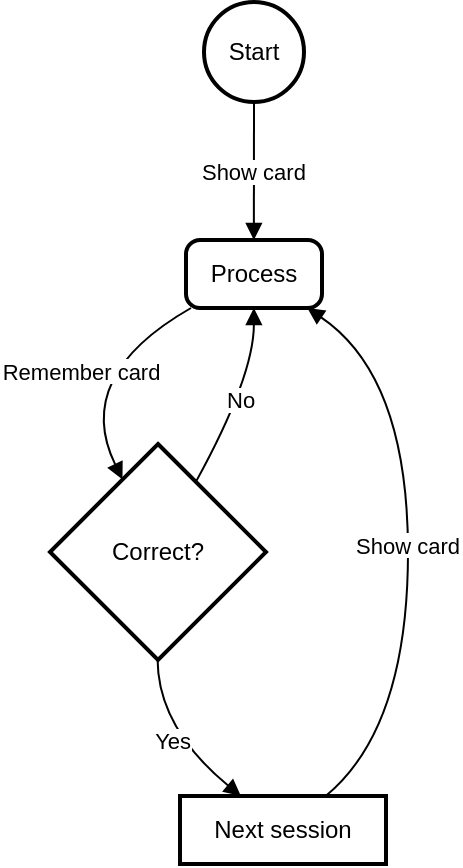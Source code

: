 <mxfile version="24.4.8" type="github">
  <diagram name="Page-1" id="W0ebIkmnYohVt28adHTI">
    <mxGraphModel>
      <root>
        <mxCell id="0" />
        <mxCell id="1" parent="0" />
        <mxCell id="2" value="Start" style="ellipse;aspect=fixed;strokeWidth=2;whiteSpace=wrap;" vertex="1" parent="1">
          <mxGeometry x="123" width="50" height="50" as="geometry" />
        </mxCell>
        <mxCell id="3" value="Process" style="rounded=1;absoluteArcSize=1;arcSize=14;whiteSpace=wrap;strokeWidth=2;" vertex="1" parent="1">
          <mxGeometry x="114" y="119" width="68" height="34" as="geometry" />
        </mxCell>
        <mxCell id="4" value="Correct?" style="rhombus;strokeWidth=2;whiteSpace=wrap;" vertex="1" parent="1">
          <mxGeometry x="46" y="221" width="108" height="108" as="geometry" />
        </mxCell>
        <mxCell id="5" value="Next session" style="whiteSpace=wrap;strokeWidth=2;" vertex="1" parent="1">
          <mxGeometry x="111" y="397" width="103" height="34" as="geometry" />
        </mxCell>
        <mxCell id="6" value="Show card" style="curved=1;startArrow=none;endArrow=block;exitX=0.498;exitY=1.0;entryX=0.499;entryY=-0.011;" edge="1" parent="1" source="2" target="3">
          <mxGeometry relative="1" as="geometry">
            <Array as="points" />
          </mxGeometry>
        </mxCell>
        <mxCell id="7" value="Remember card" style="curved=1;startArrow=none;endArrow=block;exitX=0.058;exitY=0.977;entryX=0.254;entryY=-0.002;" edge="1" parent="1" source="3" target="4">
          <mxGeometry relative="1" as="geometry">
            <Array as="points">
              <mxPoint x="57" y="187" />
            </Array>
          </mxGeometry>
        </mxCell>
        <mxCell id="8" value="Yes" style="curved=1;startArrow=none;endArrow=block;exitX=0.498;exitY=0.999;entryX=0.301;entryY=0.013;" edge="1" parent="1" source="4" target="5">
          <mxGeometry relative="1" as="geometry">
            <Array as="points">
              <mxPoint x="100" y="363" />
            </Array>
          </mxGeometry>
        </mxCell>
        <mxCell id="9" value="No" style="curved=1;startArrow=none;endArrow=block;exitX=0.771;exitY=-0.002;entryX=0.499;entryY=0.977;" edge="1" parent="1" source="4" target="3">
          <mxGeometry relative="1" as="geometry">
            <Array as="points">
              <mxPoint x="148" y="187" />
            </Array>
          </mxGeometry>
        </mxCell>
        <mxCell id="10" value="Show card" style="curved=1;startArrow=none;endArrow=block;exitX=0.702;exitY=0.013;entryX=0.874;entryY=0.977;" edge="1" parent="1" source="5" target="3">
          <mxGeometry relative="1" as="geometry">
            <Array as="points">
              <mxPoint x="225" y="363" />
              <mxPoint x="225" y="187" />
            </Array>
          </mxGeometry>
        </mxCell>
      </root>
    </mxGraphModel>
  </diagram>
</mxfile>
